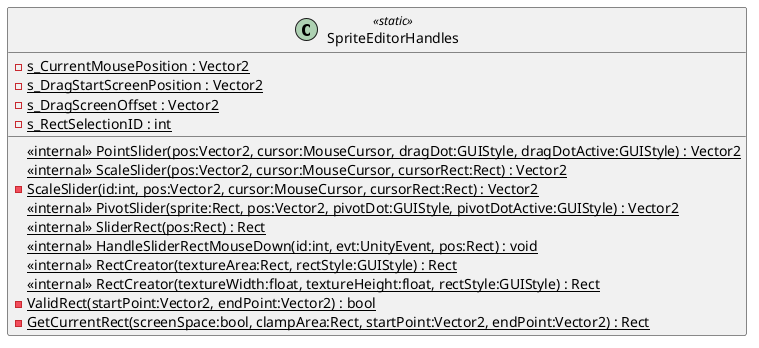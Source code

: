 @startuml
class SpriteEditorHandles <<static>> {
    - {static} s_CurrentMousePosition : Vector2
    - {static} s_DragStartScreenPosition : Vector2
    - {static} s_DragScreenOffset : Vector2
    {static} <<internal>> PointSlider(pos:Vector2, cursor:MouseCursor, dragDot:GUIStyle, dragDotActive:GUIStyle) : Vector2
    {static} <<internal>> ScaleSlider(pos:Vector2, cursor:MouseCursor, cursorRect:Rect) : Vector2
    {static} - ScaleSlider(id:int, pos:Vector2, cursor:MouseCursor, cursorRect:Rect) : Vector2
    {static} <<internal>> PivotSlider(sprite:Rect, pos:Vector2, pivotDot:GUIStyle, pivotDotActive:GUIStyle) : Vector2
    {static} <<internal>> SliderRect(pos:Rect) : Rect
    {static} <<internal>> HandleSliderRectMouseDown(id:int, evt:UnityEvent, pos:Rect) : void
    {static} - s_RectSelectionID : int
    {static} <<internal>> RectCreator(textureArea:Rect, rectStyle:GUIStyle) : Rect
    {static} <<internal>> RectCreator(textureWidth:float, textureHeight:float, rectStyle:GUIStyle) : Rect
    {static} - ValidRect(startPoint:Vector2, endPoint:Vector2) : bool
    {static} - GetCurrentRect(screenSpace:bool, clampArea:Rect, startPoint:Vector2, endPoint:Vector2) : Rect
}
@enduml
